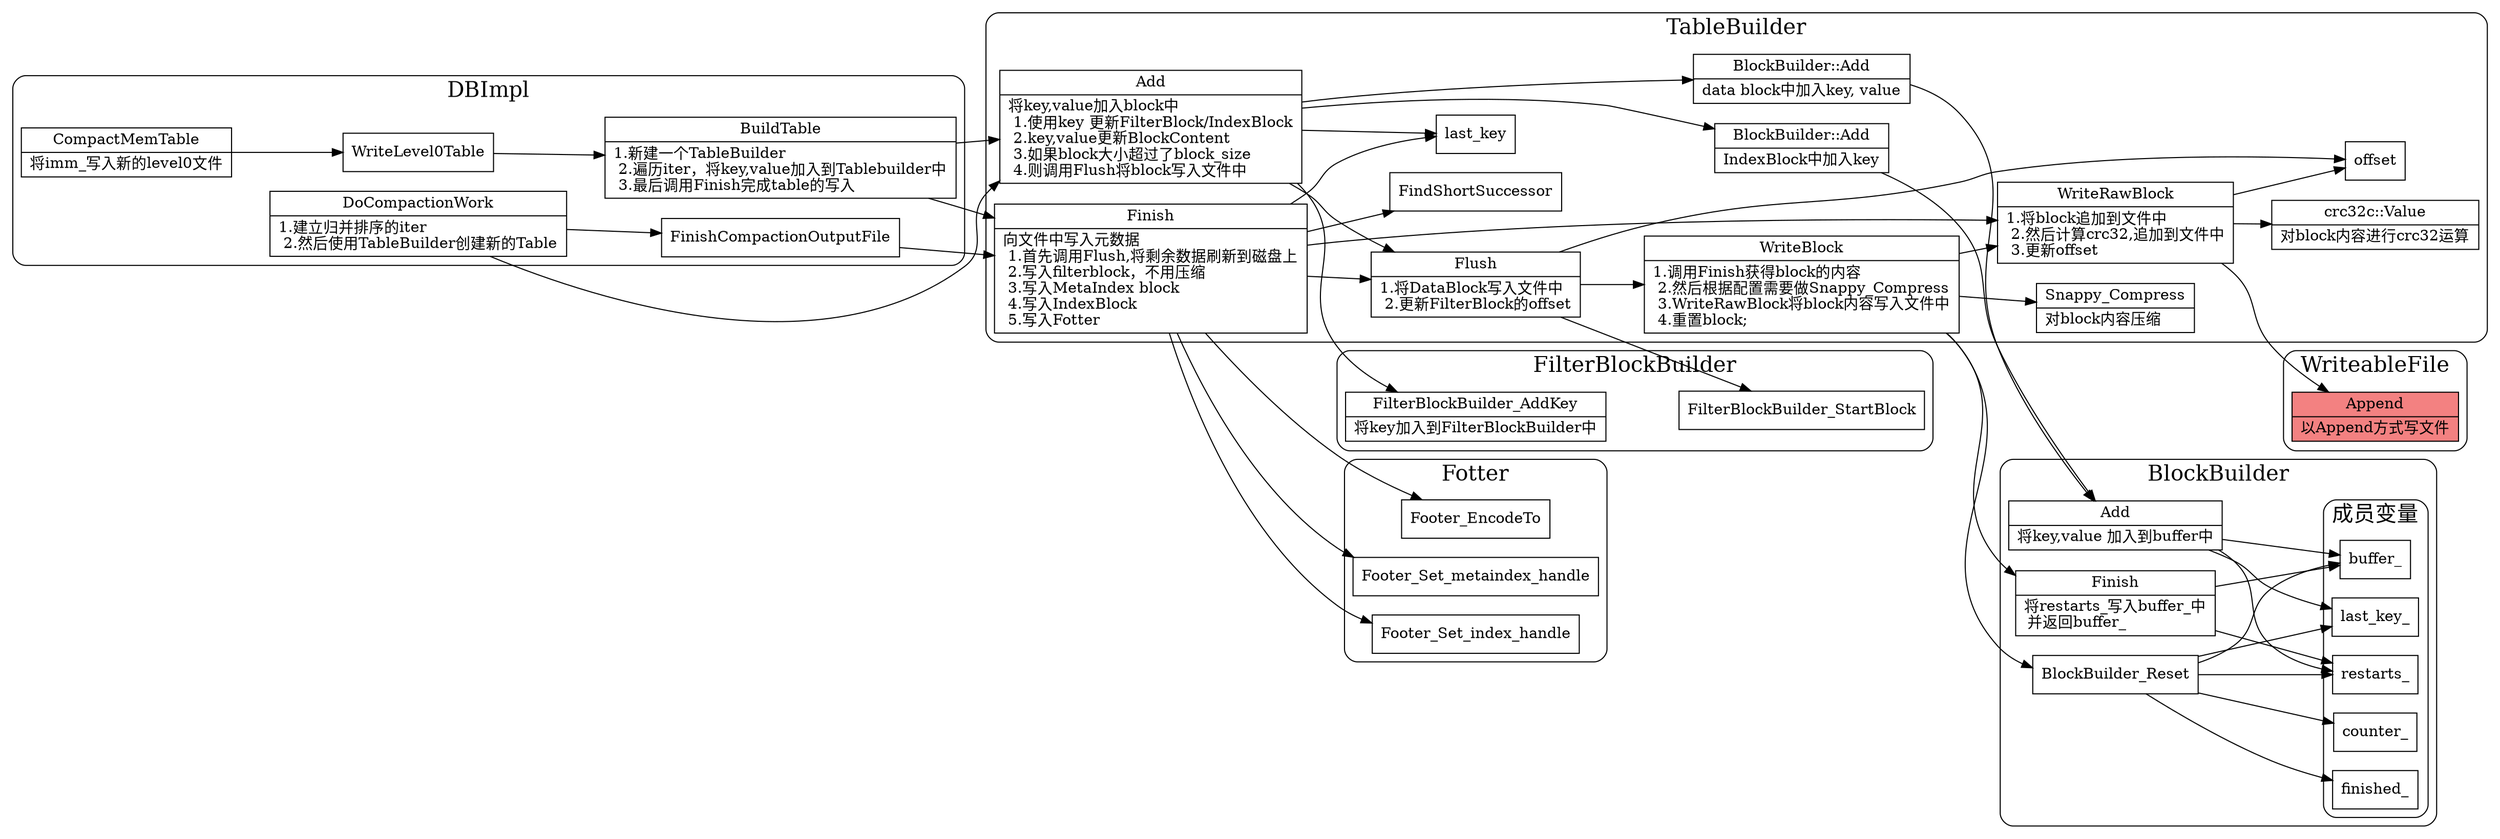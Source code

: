 digraph table_builder {
  node[shape=box;];
  newrank=true;
  rankdir=LR;
  subgraph cluster_Footer{
    graph[label="Fotter";fontsize=20;style=rounded];
    Footer_EncodeTo;
    Footer_Set_metaindex_handle;
    Footer_Set_index_handle;
  };

  subgraph cluster_WriteableFile {
    graph[label="WriteableFile";fontsize=20;style=rounded];
    WriteableFile_Append[
      fillcolor="#f38181"
      style=filled;
      shape="record";
      label="{{
        Append|
        以Append方式写文件
      }}";
    ];
  };
  subgraph cluster_BlockBuilder {
    graph[label="BlockBuilder";fontsize=20;style=rounded];
    subgraph cluster_members {
      graph[label="成员变量";fontsize=20;style=rounded];
      restarts_;
      buffer_;
      last_key_
      counter_;
      finished_;
    };
    BlockBuilder_Add[
      shape="record";
      label="{{
        Add|
        将key,value 加入到buffer中\l
      }}";
    ];
    BlockBuilder_Finish[
      shape="record";
      label="{{
        Finish|
        将restarts_写入buffer_中\l
        并返回buffer_\l
      }}";
    ];
    BlockBuilder_Finish -> {
      buffer_;
      restarts_;
    };
    BlockBuilder_Reset -> {
      buffer_;
      restarts_;
      counter_;
      finished_;
      last_key_;
    }
    BlockBuilder_Add -> {
      restarts_;
      buffer_;
      last_key_
    };
  };
  subgraph cluster_FilterBlockBuilder {
    graph[label="FilterBlockBuilder";fontsize=20;style=rounded];
    FilterBlockBuilder_AddKey;
    FilterBlockBuilder_StartBlock;
    
  };

  subgraph cluster_TableBuilder {
    graph[label="TableBuilder";fontsize=20;style=rounded];
    TableBuilder_Add[
      shape="record";
      label="{{
        Add|
        将key,value加入block中\l
        1.使用key 更新FilterBlock/IndexBlock\l 
        2.key,value更新BlockContent\l
        3.如果block大小超过了block_size\l
        4.则调用Flush将block写入文件中\l
      }}";
    ];
    FilterBlockBuilder_AddKey[
      shape="record";
      label="{{
        FilterBlockBuilder_AddKey|
        将key加入到FilterBlockBuilder中
      }}";
    ];
    IndexBlock_Add[
      shape="record";
      label="{{
        BlockBuilder::Add|
        IndexBlock中加入key
      }}";
    ];
    DataBlock_Add[
      shape="record";
      label="{{
        BlockBuilder::Add|
        data block中加入key, value
      }}";
    ];
    {IndexBlock_Add; DataBlock_Add} -> BlockBuilder_Add;
    TableBuilder_Add -> {
      FilterBlockBuilder_AddKey
      DataBlock_Add
      IndexBlock_Add;
      Flush;
      last_key;
    }
    Flush -> {
      WriteBlock;
      FilterBlockBuilder_StartBlock;
      offset;
    }
    Flush[
      shape="record";
      label="{{
        Flush|
        1.将DataBlock写入文件中\l
        2.更新FilterBlock的offset
      }}";
    ];
    WriteBlock -> {
      BlockBuilder_Finish;
      WriteRawBlock;
      Snappy_Compress;
      BlockBuilder_Reset;
    }
    WriteBlock[
      shape="record";
      label="{{
        WriteBlock|
        1.调用Finish获得block的内容\l
        2.然后根据配置需要做Snappy_Compress\l
        3.WriteRawBlock将block内容写入文件中\l
        4.重置block;\l
      }}";
    ];
    WriteRawBlock[
      shape="record";
      label="{{
        WriteRawBlock|
        1.将block追加到文件中\l
        2.然后计算crc32,追加到文件中\l
        3.更新offset\l
      }}";
    ];
    WriteRawBlock -> offset;
    crc32c_Value[
      shape="record";
      label="{{
        crc32c::Value|
        对block内容进行crc32运算
      }}";
    ];
    Snappy_Compress[
      shape="record";
      label="{{
        Snappy_Compress|
        对block内容压缩\l
      }}";
    ];
    WriteRawBlock -> {
      WriteableFile_Append;
      crc32c_Value;
    }


    TableBuilder_Finish[
      shape="record";
      label="{{
        Finish|
        向文件中写入元数据\l
        1.首先调用Flush,将剩余数据刷新到磁盘上\l
        2.写入filterblock，不用压缩\l
        3.写入MetaIndex block\l
        4.写入IndexBlock \l
        5.写入Fotter\l
      }}";
    ];
    TableBuilder_Finish -> {
      WriteRawBlock;
      Flush;
      FindShortSuccessor;
      last_key;
      Footer_EncodeTo;
      Footer_Set_metaindex_handle;
      Footer_Set_index_handle;
    }
    {rank=same;TableBuilder_Finish;TableBuilder_Add}
  };
  BuildTable[
    shape="record";
    label="{{
      BuildTable|
      1.新建一个TableBuilder\l
      2.遍历iter，将key,value加入到Tablebuilder中\l
      3.最后调用Finish完成table的写入\l
    }}";
  ];
  BuildTable -> {
    TableBuilder_Add;
    TableBuilder_Finish;
  }
  subgraph cluster_DBImpl {
    graph[label="DBImpl";fontsize=20;style=rounded];
    CompactMemTable;
    DoCompactionWork;
    WriteLevel0Table;
    FinishCompactionOutputFile;
    DoCompactionWork[
      shape="record";
      label="{{
        DoCompactionWork|
        1.建立归并排序的iter\l
        2.然后使用TableBuilder创建新的Table\l
      }}";
    ];
    CompactMemTable[
      shape="record";
      label="{{
        CompactMemTable|
        将imm_写入新的level0文件\l
      }}";
    ];
    DoCompactionWork -> {
      TableBuilder_Add;
      FinishCompactionOutputFile;
    }
    FinishCompactionOutputFile -> TableBuilder_Finish;
    CompactMemTable -> WriteLevel0Table -> BuildTable;
  };

}
